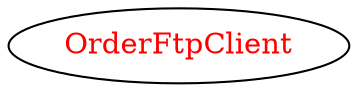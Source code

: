 digraph dependencyGraph {
 concentrate=true;
 ranksep="2.0";
 rankdir="LR"; 
 splines="ortho";
"OrderFtpClient" [fontcolor="red"];
}
